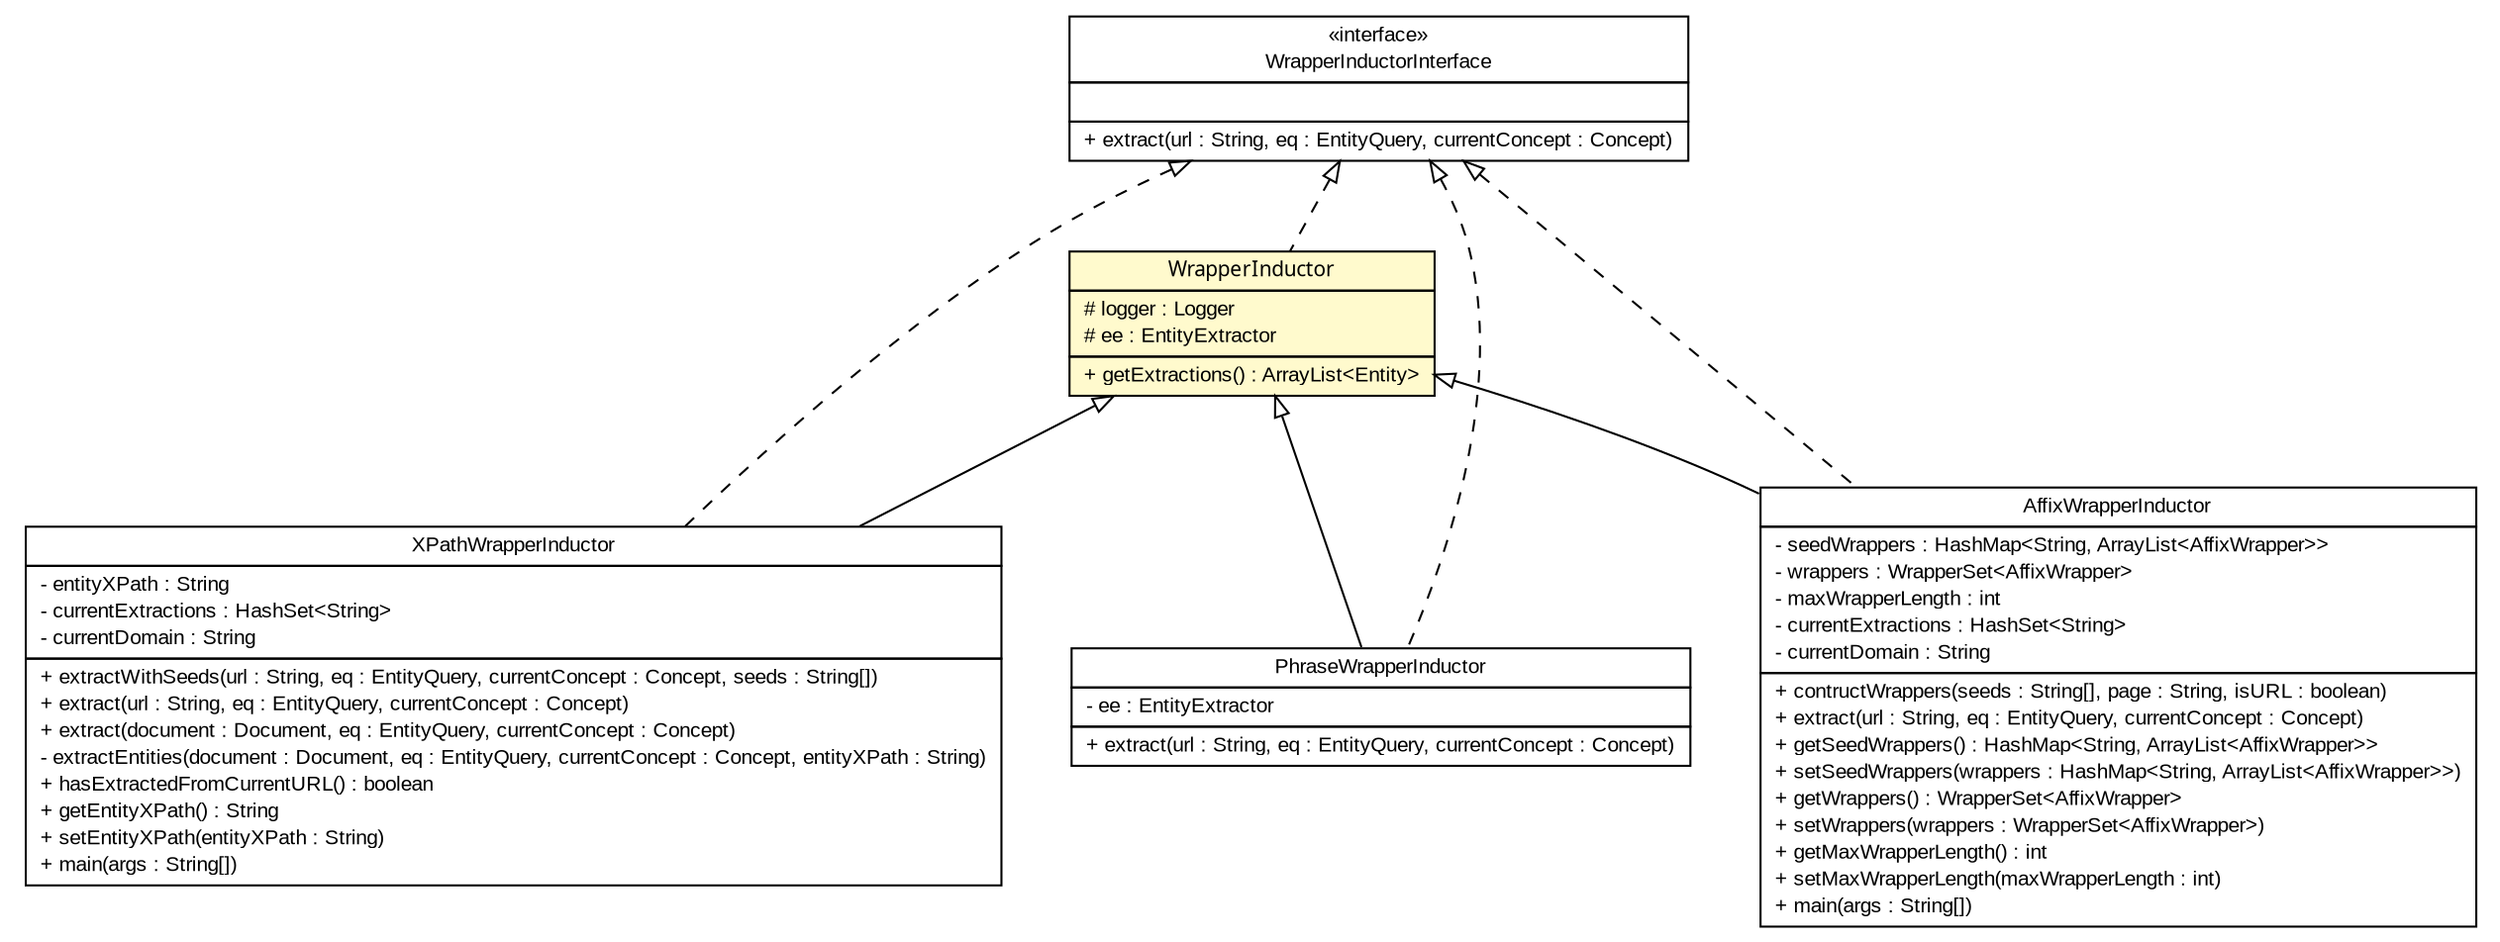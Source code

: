 #!/usr/local/bin/dot
#
# Class diagram 
# Generated by UMLGraph version 5.2 (http://www.umlgraph.org/)
#

digraph G {
	edge [fontname="arial",fontsize=10,labelfontname="arial",labelfontsize=10];
	node [fontname="arial",fontsize=10,shape=plaintext];
	nodesep=0.25;
	ranksep=0.5;
	// tud.iir.extraction.entity.XPathWrapperInductor
	c22831 [label=<<table title="tud.iir.extraction.entity.XPathWrapperInductor" border="0" cellborder="1" cellspacing="0" cellpadding="2" port="p" href="./XPathWrapperInductor.html">
		<tr><td><table border="0" cellspacing="0" cellpadding="1">
<tr><td align="center" balign="center"> XPathWrapperInductor </td></tr>
		</table></td></tr>
		<tr><td><table border="0" cellspacing="0" cellpadding="1">
<tr><td align="left" balign="left"> - entityXPath : String </td></tr>
<tr><td align="left" balign="left"> - currentExtractions : HashSet&lt;String&gt; </td></tr>
<tr><td align="left" balign="left"> - currentDomain : String </td></tr>
		</table></td></tr>
		<tr><td><table border="0" cellspacing="0" cellpadding="1">
<tr><td align="left" balign="left"> + extractWithSeeds(url : String, eq : EntityQuery, currentConcept : Concept, seeds : String[]) </td></tr>
<tr><td align="left" balign="left"> + extract(url : String, eq : EntityQuery, currentConcept : Concept) </td></tr>
<tr><td align="left" balign="left"> + extract(document : Document, eq : EntityQuery, currentConcept : Concept) </td></tr>
<tr><td align="left" balign="left"> - extractEntities(document : Document, eq : EntityQuery, currentConcept : Concept, entityXPath : String) </td></tr>
<tr><td align="left" balign="left"> + hasExtractedFromCurrentURL() : boolean </td></tr>
<tr><td align="left" balign="left"> + getEntityXPath() : String </td></tr>
<tr><td align="left" balign="left"> + setEntityXPath(entityXPath : String) </td></tr>
<tr><td align="left" balign="left"> + main(args : String[]) </td></tr>
		</table></td></tr>
		</table>>, fontname="arial", fontcolor="black", fontsize=10.0];
	// tud.iir.extraction.entity.WrapperInductorInterface
	c22834 [label=<<table title="tud.iir.extraction.entity.WrapperInductorInterface" border="0" cellborder="1" cellspacing="0" cellpadding="2" port="p" href="./WrapperInductorInterface.html">
		<tr><td><table border="0" cellspacing="0" cellpadding="1">
<tr><td align="center" balign="center"> &#171;interface&#187; </td></tr>
<tr><td align="center" balign="center"> WrapperInductorInterface </td></tr>
		</table></td></tr>
		<tr><td><table border="0" cellspacing="0" cellpadding="1">
<tr><td align="left" balign="left">  </td></tr>
		</table></td></tr>
		<tr><td><table border="0" cellspacing="0" cellpadding="1">
<tr><td align="left" balign="left"> + extract(url : String, eq : EntityQuery, currentConcept : Concept) </td></tr>
		</table></td></tr>
		</table>>, fontname="arial", fontcolor="black", fontsize=10.0];
	// tud.iir.extraction.entity.WrapperInductor
	c22835 [label=<<table title="tud.iir.extraction.entity.WrapperInductor" border="0" cellborder="1" cellspacing="0" cellpadding="2" port="p" bgcolor="lemonChiffon" href="./WrapperInductor.html">
		<tr><td><table border="0" cellspacing="0" cellpadding="1">
<tr><td align="center" balign="center"><font face="ariali"> WrapperInductor </font></td></tr>
		</table></td></tr>
		<tr><td><table border="0" cellspacing="0" cellpadding="1">
<tr><td align="left" balign="left"> # logger : Logger </td></tr>
<tr><td align="left" balign="left"> # ee : EntityExtractor </td></tr>
		</table></td></tr>
		<tr><td><table border="0" cellspacing="0" cellpadding="1">
<tr><td align="left" balign="left"> + getExtractions() : ArrayList&lt;Entity&gt; </td></tr>
		</table></td></tr>
		</table>>, fontname="arial", fontcolor="black", fontsize=10.0];
	// tud.iir.extraction.entity.PhraseWrapperInductor
	c22837 [label=<<table title="tud.iir.extraction.entity.PhraseWrapperInductor" border="0" cellborder="1" cellspacing="0" cellpadding="2" port="p" href="./PhraseWrapperInductor.html">
		<tr><td><table border="0" cellspacing="0" cellpadding="1">
<tr><td align="center" balign="center"> PhraseWrapperInductor </td></tr>
		</table></td></tr>
		<tr><td><table border="0" cellspacing="0" cellpadding="1">
<tr><td align="left" balign="left"> - ee : EntityExtractor </td></tr>
		</table></td></tr>
		<tr><td><table border="0" cellspacing="0" cellpadding="1">
<tr><td align="left" balign="left"> + extract(url : String, eq : EntityQuery, currentConcept : Concept) </td></tr>
		</table></td></tr>
		</table>>, fontname="arial", fontcolor="black", fontsize=10.0];
	// tud.iir.extraction.entity.AffixWrapperInductor
	c22852 [label=<<table title="tud.iir.extraction.entity.AffixWrapperInductor" border="0" cellborder="1" cellspacing="0" cellpadding="2" port="p" href="./AffixWrapperInductor.html">
		<tr><td><table border="0" cellspacing="0" cellpadding="1">
<tr><td align="center" balign="center"> AffixWrapperInductor </td></tr>
		</table></td></tr>
		<tr><td><table border="0" cellspacing="0" cellpadding="1">
<tr><td align="left" balign="left"> - seedWrappers : HashMap&lt;String, ArrayList&lt;AffixWrapper&gt;&gt; </td></tr>
<tr><td align="left" balign="left"> - wrappers : WrapperSet&lt;AffixWrapper&gt; </td></tr>
<tr><td align="left" balign="left"> - maxWrapperLength : int </td></tr>
<tr><td align="left" balign="left"> - currentExtractions : HashSet&lt;String&gt; </td></tr>
<tr><td align="left" balign="left"> - currentDomain : String </td></tr>
		</table></td></tr>
		<tr><td><table border="0" cellspacing="0" cellpadding="1">
<tr><td align="left" balign="left"> + contructWrappers(seeds : String[], page : String, isURL : boolean) </td></tr>
<tr><td align="left" balign="left"> + extract(url : String, eq : EntityQuery, currentConcept : Concept) </td></tr>
<tr><td align="left" balign="left"> + getSeedWrappers() : HashMap&lt;String, ArrayList&lt;AffixWrapper&gt;&gt; </td></tr>
<tr><td align="left" balign="left"> + setSeedWrappers(wrappers : HashMap&lt;String, ArrayList&lt;AffixWrapper&gt;&gt;) </td></tr>
<tr><td align="left" balign="left"> + getWrappers() : WrapperSet&lt;AffixWrapper&gt; </td></tr>
<tr><td align="left" balign="left"> + setWrappers(wrappers : WrapperSet&lt;AffixWrapper&gt;) </td></tr>
<tr><td align="left" balign="left"> + getMaxWrapperLength() : int </td></tr>
<tr><td align="left" balign="left"> + setMaxWrapperLength(maxWrapperLength : int) </td></tr>
<tr><td align="left" balign="left"> + main(args : String[]) </td></tr>
		</table></td></tr>
		</table>>, fontname="arial", fontcolor="black", fontsize=10.0];
	//tud.iir.extraction.entity.XPathWrapperInductor extends tud.iir.extraction.entity.WrapperInductor
	c22835:p -> c22831:p [dir=back,arrowtail=empty];
	//tud.iir.extraction.entity.XPathWrapperInductor implements tud.iir.extraction.entity.WrapperInductorInterface
	c22834:p -> c22831:p [dir=back,arrowtail=empty,style=dashed];
	//tud.iir.extraction.entity.WrapperInductor implements tud.iir.extraction.entity.WrapperInductorInterface
	c22834:p -> c22835:p [dir=back,arrowtail=empty,style=dashed];
	//tud.iir.extraction.entity.PhraseWrapperInductor extends tud.iir.extraction.entity.WrapperInductor
	c22835:p -> c22837:p [dir=back,arrowtail=empty];
	//tud.iir.extraction.entity.PhraseWrapperInductor implements tud.iir.extraction.entity.WrapperInductorInterface
	c22834:p -> c22837:p [dir=back,arrowtail=empty,style=dashed];
	//tud.iir.extraction.entity.AffixWrapperInductor extends tud.iir.extraction.entity.WrapperInductor
	c22835:p -> c22852:p [dir=back,arrowtail=empty];
	//tud.iir.extraction.entity.AffixWrapperInductor implements tud.iir.extraction.entity.WrapperInductorInterface
	c22834:p -> c22852:p [dir=back,arrowtail=empty,style=dashed];
}

